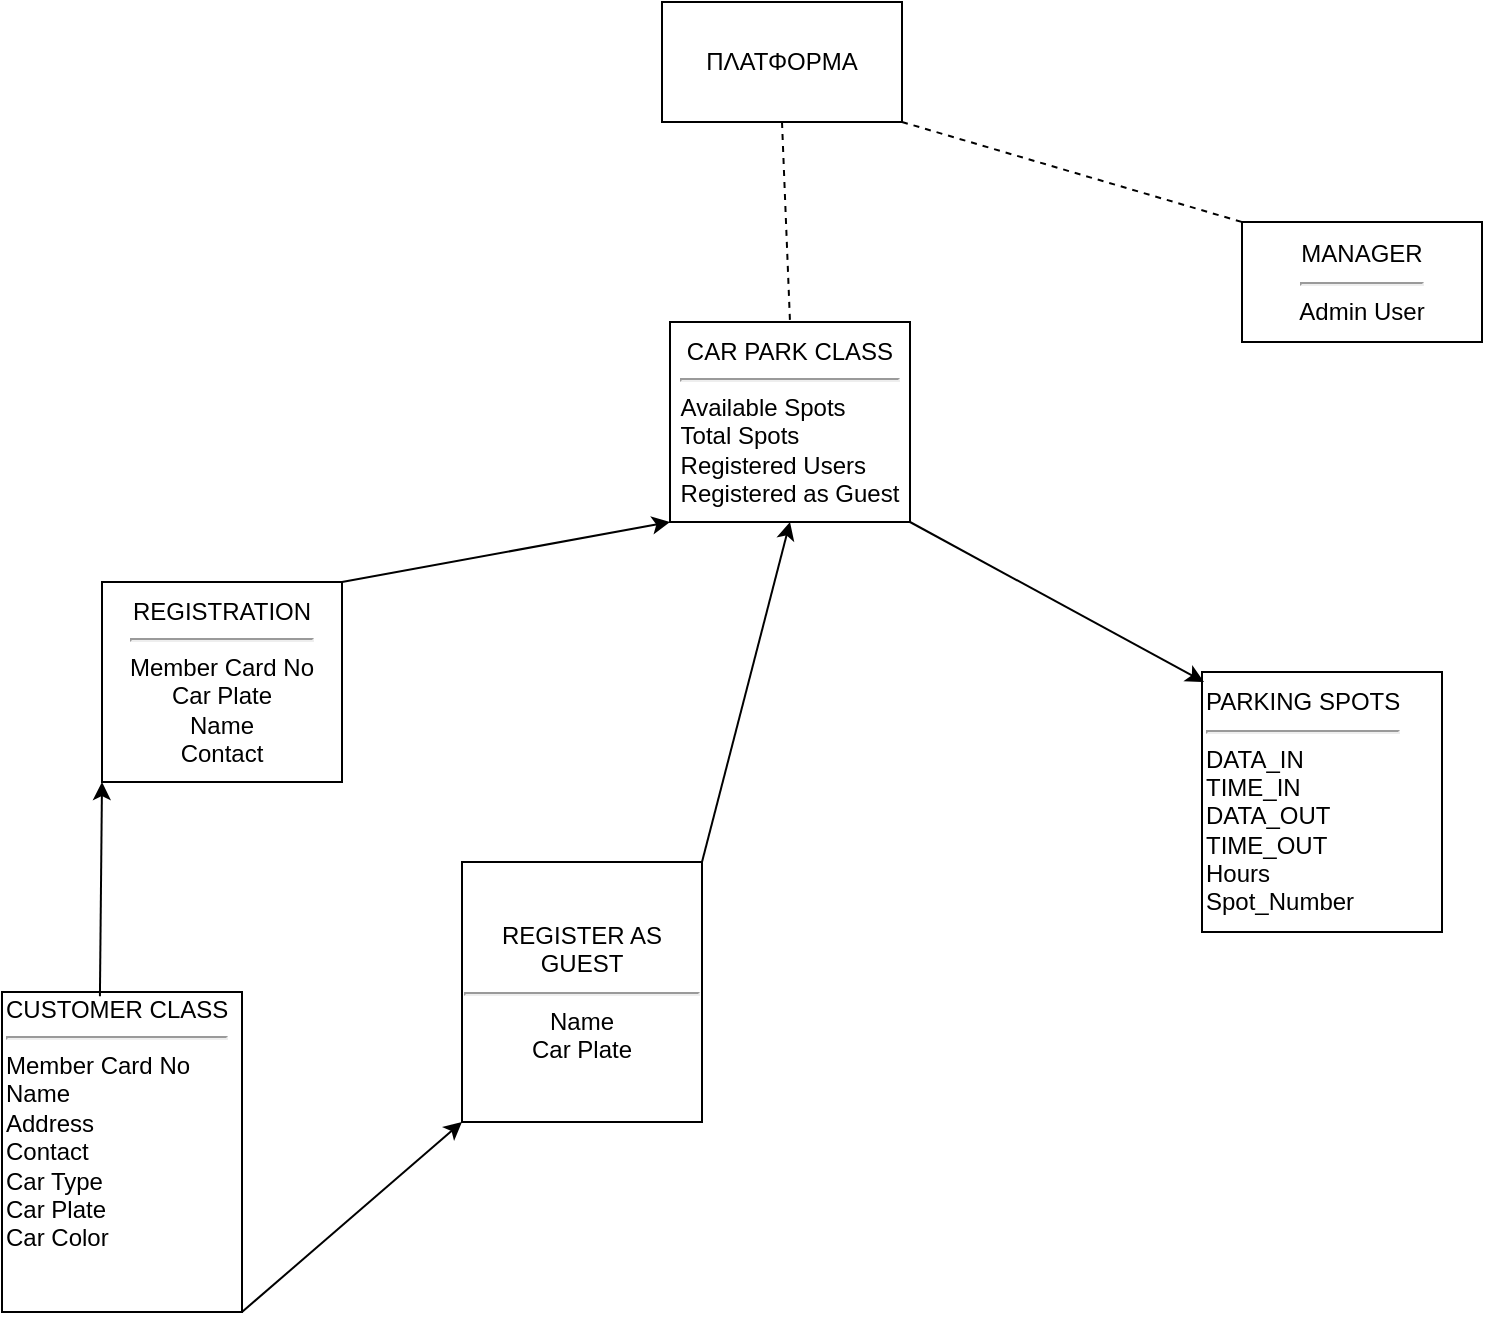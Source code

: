 <mxfile version="14.5.7" type="device"><diagram id="3JOomU9l2roh46EBEV2d" name="Page-1"><mxGraphModel dx="1422" dy="762" grid="1" gridSize="10" guides="1" tooltips="1" connect="1" arrows="1" fold="1" page="1" pageScale="1" pageWidth="827" pageHeight="1169" math="0" shadow="0"><root><mxCell id="0"/><mxCell id="1" parent="0"/><mxCell id="JDwVXrQDP95B4LoFFX5H-1" value="&lt;div&gt;&lt;span&gt;CUSTOMER CLASS&lt;/span&gt;&lt;/div&gt;&lt;div&gt;&lt;hr&gt;Member Card No&lt;/div&gt;&lt;div&gt;Name&lt;/div&gt;&lt;div&gt;Address&lt;/div&gt;&lt;div&gt;Contact&lt;/div&gt;&lt;div&gt;Car Type&lt;/div&gt;&lt;div&gt;Car Plate&lt;/div&gt;&lt;div&gt;Car Color&lt;/div&gt;&lt;div&gt;&lt;br&gt;&lt;/div&gt;&lt;div&gt;&lt;br&gt;&lt;/div&gt;" style="rounded=0;whiteSpace=wrap;html=1;align=left;" vertex="1" parent="1"><mxGeometry x="20" y="505" width="120" height="160" as="geometry"/></mxCell><mxCell id="JDwVXrQDP95B4LoFFX5H-5" value="CAR PARK CLASS&lt;br&gt;&lt;hr&gt;&lt;div style=&quot;text-align: left&quot;&gt;Available Spots&lt;/div&gt;&lt;div style=&quot;text-align: left&quot;&gt;Total Spots&lt;/div&gt;&lt;div style=&quot;text-align: left&quot;&gt;Registered Users&lt;/div&gt;&lt;div style=&quot;text-align: left&quot;&gt;Registered as Guest&lt;/div&gt;" style="whiteSpace=wrap;html=1;" vertex="1" parent="1"><mxGeometry x="354" y="170" width="120" height="100" as="geometry"/></mxCell><mxCell id="JDwVXrQDP95B4LoFFX5H-7" value="PARKING SPOTS&lt;br&gt;&lt;hr&gt;DATA_IN&lt;br&gt;TIME_IN&lt;br&gt;DATA_OUT&lt;br&gt;TIME_OUT&lt;br&gt;Hours&lt;br&gt;Spot_Number" style="rounded=0;whiteSpace=wrap;html=1;align=left;" vertex="1" parent="1"><mxGeometry x="620" y="345" width="120" height="130" as="geometry"/></mxCell><mxCell id="JDwVXrQDP95B4LoFFX5H-8" value="REGISTRATION&lt;br&gt;&lt;hr&gt;Member Card No&lt;br&gt;Car Plate&lt;br&gt;Name&lt;br&gt;Contact" style="rounded=0;whiteSpace=wrap;html=1;" vertex="1" parent="1"><mxGeometry x="70" y="300" width="120" height="100" as="geometry"/></mxCell><mxCell id="JDwVXrQDP95B4LoFFX5H-9" value="ΠΛΑΤΦΟΡΜΑ" style="rounded=0;whiteSpace=wrap;html=1;" vertex="1" parent="1"><mxGeometry x="350" y="10" width="120" height="60" as="geometry"/></mxCell><mxCell id="JDwVXrQDP95B4LoFFX5H-10" value="MANAGER&lt;br&gt;&lt;hr&gt;Admin User" style="rounded=0;whiteSpace=wrap;html=1;" vertex="1" parent="1"><mxGeometry x="640" y="120" width="120" height="60" as="geometry"/></mxCell><mxCell id="JDwVXrQDP95B4LoFFX5H-12" value="" style="endArrow=none;dashed=1;html=1;entryX=0;entryY=0;entryDx=0;entryDy=0;exitX=1;exitY=1;exitDx=0;exitDy=0;" edge="1" parent="1" source="JDwVXrQDP95B4LoFFX5H-9" target="JDwVXrQDP95B4LoFFX5H-10"><mxGeometry width="50" height="50" relative="1" as="geometry"><mxPoint x="390" y="300" as="sourcePoint"/><mxPoint x="440" y="250" as="targetPoint"/></mxGeometry></mxCell><mxCell id="JDwVXrQDP95B4LoFFX5H-18" value="" style="endArrow=none;dashed=1;html=1;exitX=0.5;exitY=1;exitDx=0;exitDy=0;entryX=0.5;entryY=0;entryDx=0;entryDy=0;" edge="1" parent="1" source="JDwVXrQDP95B4LoFFX5H-9" target="JDwVXrQDP95B4LoFFX5H-5"><mxGeometry width="50" height="50" relative="1" as="geometry"><mxPoint x="390" y="280" as="sourcePoint"/><mxPoint x="440" y="230" as="targetPoint"/><Array as="points"/></mxGeometry></mxCell><mxCell id="JDwVXrQDP95B4LoFFX5H-20" value="" style="endArrow=classic;html=1;entryX=0;entryY=1;entryDx=0;entryDy=0;exitX=0.408;exitY=0.013;exitDx=0;exitDy=0;exitPerimeter=0;" edge="1" parent="1" source="JDwVXrQDP95B4LoFFX5H-1" target="JDwVXrQDP95B4LoFFX5H-8"><mxGeometry width="50" height="50" relative="1" as="geometry"><mxPoint x="390" y="280" as="sourcePoint"/><mxPoint x="440" y="230" as="targetPoint"/></mxGeometry></mxCell><mxCell id="JDwVXrQDP95B4LoFFX5H-21" value="" style="endArrow=classic;html=1;entryX=0;entryY=1;entryDx=0;entryDy=0;exitX=1;exitY=0;exitDx=0;exitDy=0;" edge="1" parent="1" source="JDwVXrQDP95B4LoFFX5H-8" target="JDwVXrQDP95B4LoFFX5H-5"><mxGeometry width="50" height="50" relative="1" as="geometry"><mxPoint x="390" y="280" as="sourcePoint"/><mxPoint x="440" y="230" as="targetPoint"/></mxGeometry></mxCell><mxCell id="JDwVXrQDP95B4LoFFX5H-22" value="" style="endArrow=classic;html=1;exitX=1;exitY=1;exitDx=0;exitDy=0;" edge="1" parent="1" source="JDwVXrQDP95B4LoFFX5H-5"><mxGeometry width="50" height="50" relative="1" as="geometry"><mxPoint x="390" y="280" as="sourcePoint"/><mxPoint x="621" y="350" as="targetPoint"/></mxGeometry></mxCell><mxCell id="JDwVXrQDP95B4LoFFX5H-23" value="REGISTER AS GUEST&lt;br&gt;&lt;hr&gt;Name&lt;br&gt;Car Plate" style="rounded=0;whiteSpace=wrap;html=1;" vertex="1" parent="1"><mxGeometry x="250" y="440" width="120" height="130" as="geometry"/></mxCell><mxCell id="JDwVXrQDP95B4LoFFX5H-24" value="" style="endArrow=classic;html=1;entryX=0;entryY=1;entryDx=0;entryDy=0;exitX=1;exitY=1;exitDx=0;exitDy=0;" edge="1" parent="1" source="JDwVXrQDP95B4LoFFX5H-1" target="JDwVXrQDP95B4LoFFX5H-23"><mxGeometry width="50" height="50" relative="1" as="geometry"><mxPoint x="390" y="270" as="sourcePoint"/><mxPoint x="440" y="220" as="targetPoint"/></mxGeometry></mxCell><mxCell id="JDwVXrQDP95B4LoFFX5H-25" value="" style="endArrow=classic;html=1;exitX=1;exitY=0;exitDx=0;exitDy=0;entryX=0.5;entryY=1;entryDx=0;entryDy=0;" edge="1" parent="1" source="JDwVXrQDP95B4LoFFX5H-23" target="JDwVXrQDP95B4LoFFX5H-5"><mxGeometry width="50" height="50" relative="1" as="geometry"><mxPoint x="390" y="270" as="sourcePoint"/><mxPoint x="400" y="250" as="targetPoint"/></mxGeometry></mxCell></root></mxGraphModel></diagram></mxfile>